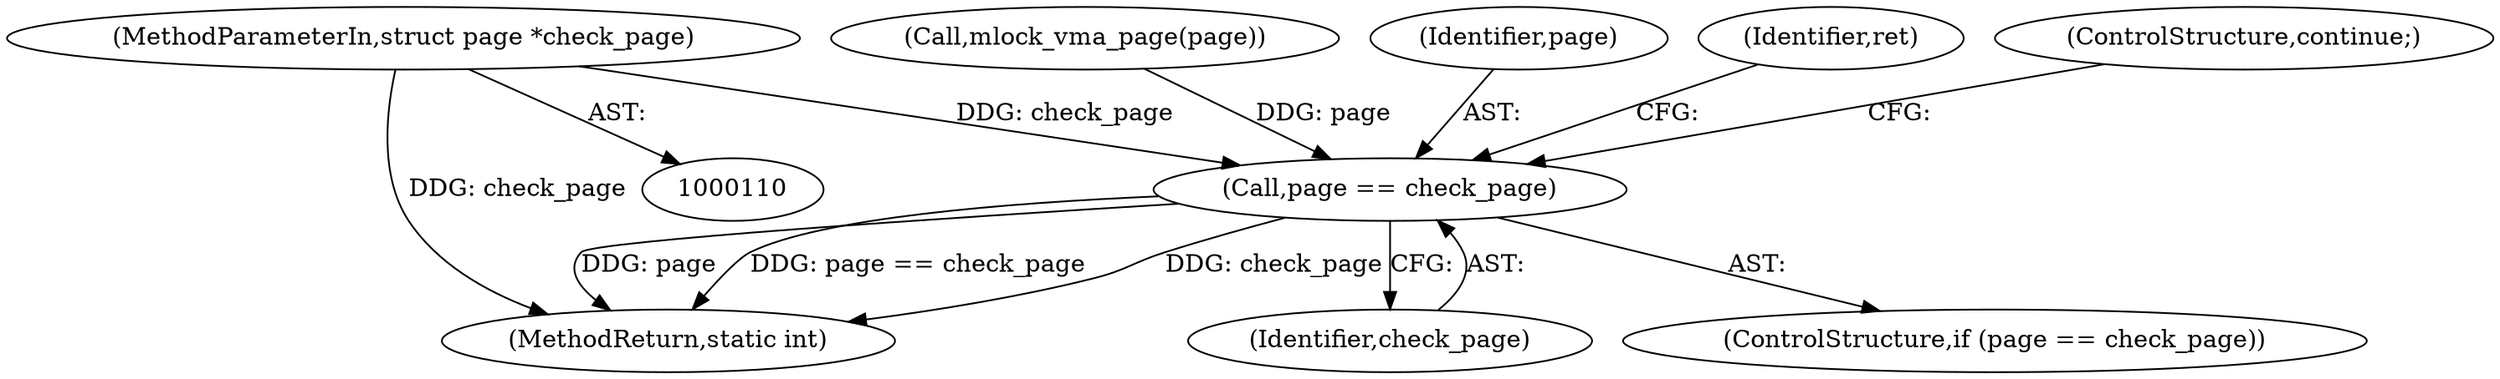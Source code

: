 digraph "0_linux_57e68e9cd65b4b8eb4045a1e0d0746458502554c_1@pointer" {
"1000114" [label="(MethodParameterIn,struct page *check_page)"];
"1000267" [label="(Call,page == check_page)"];
"1000114" [label="(MethodParameterIn,struct page *check_page)"];
"1000264" [label="(Call,mlock_vma_page(page))"];
"1000267" [label="(Call,page == check_page)"];
"1000268" [label="(Identifier,page)"];
"1000271" [label="(Identifier,ret)"];
"1000353" [label="(MethodReturn,static int)"];
"1000269" [label="(Identifier,check_page)"];
"1000273" [label="(ControlStructure,continue;)"];
"1000266" [label="(ControlStructure,if (page == check_page))"];
"1000114" -> "1000110"  [label="AST: "];
"1000114" -> "1000353"  [label="DDG: check_page"];
"1000114" -> "1000267"  [label="DDG: check_page"];
"1000267" -> "1000266"  [label="AST: "];
"1000267" -> "1000269"  [label="CFG: "];
"1000268" -> "1000267"  [label="AST: "];
"1000269" -> "1000267"  [label="AST: "];
"1000271" -> "1000267"  [label="CFG: "];
"1000273" -> "1000267"  [label="CFG: "];
"1000267" -> "1000353"  [label="DDG: check_page"];
"1000267" -> "1000353"  [label="DDG: page"];
"1000267" -> "1000353"  [label="DDG: page == check_page"];
"1000264" -> "1000267"  [label="DDG: page"];
}
